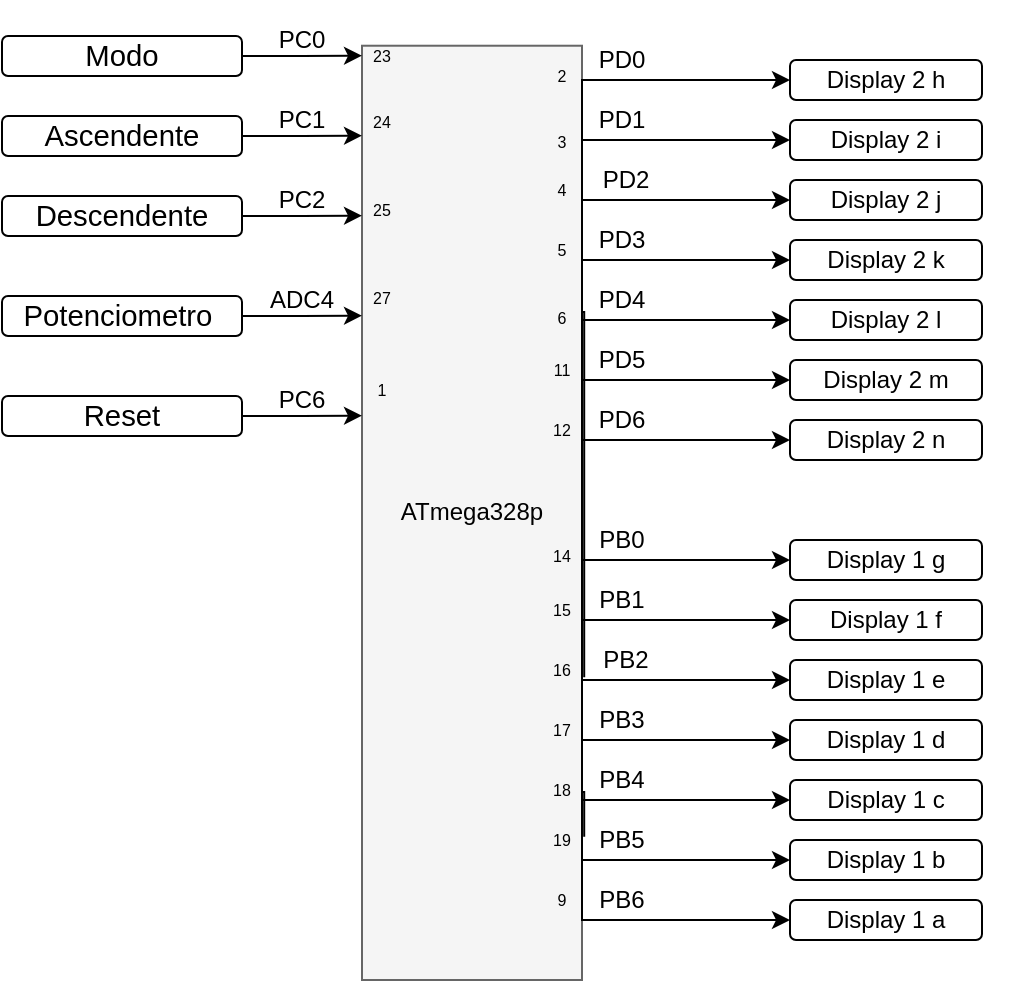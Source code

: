<mxfile version="13.7.9" type="device"><diagram id="vQimmmyMcxg6tCgX68EK" name="Page-1"><mxGraphModel dx="184" dy="325" grid="1" gridSize="10" guides="1" tooltips="1" connect="1" arrows="1" fold="1" page="1" pageScale="1" pageWidth="827" pageHeight="1169" math="0" shadow="0"><root><mxCell id="0"/><mxCell id="1" parent="0"/><mxCell id="MzivSgj11gGm9zk1WH_g-8" value="" style="group" parent="1" vertex="1" connectable="0"><mxGeometry x="200" y="70" width="330" height="490" as="geometry"/></mxCell><mxCell id="VYaEUTGyNfmyV1KoXk1x-9" value="Display 2 h" style="rounded=1;whiteSpace=wrap;html=1;" parent="MzivSgj11gGm9zk1WH_g-8" vertex="1"><mxGeometry x="214" y="30" width="96" height="20" as="geometry"/></mxCell><mxCell id="VYaEUTGyNfmyV1KoXk1x-12" value="" style="group" parent="MzivSgj11gGm9zk1WH_g-8" vertex="1" connectable="0"><mxGeometry width="110" height="490" as="geometry"/></mxCell><mxCell id="fP8LFzO5kELU3uV9s-1R-1" value="" style="rounded=0;whiteSpace=wrap;html=1;fillColor=#f5f5f5;strokeColor=#666666;fontColor=#333333;" parent="VYaEUTGyNfmyV1KoXk1x-12" vertex="1"><mxGeometry y="22.86" width="110" height="467.14" as="geometry"/></mxCell><mxCell id="VYaEUTGyNfmyV1KoXk1x-7" value="ATmega328p" style="text;html=1;strokeColor=none;fillColor=none;align=center;verticalAlign=middle;whiteSpace=wrap;rounded=0;" parent="VYaEUTGyNfmyV1KoXk1x-12" vertex="1"><mxGeometry x="9.167" y="239.997" width="91.667" height="32.857" as="geometry"/></mxCell><mxCell id="MzivSgj11gGm9zk1WH_g-50" value="2" style="text;html=1;strokeColor=none;fillColor=none;align=center;verticalAlign=middle;whiteSpace=wrap;rounded=0;fontSize=8;" parent="VYaEUTGyNfmyV1KoXk1x-12" vertex="1"><mxGeometry x="90" y="32.86" width="20" height="10" as="geometry"/></mxCell><mxCell id="MzivSgj11gGm9zk1WH_g-51" value="3" style="text;html=1;strokeColor=none;fillColor=none;align=center;verticalAlign=middle;whiteSpace=wrap;rounded=0;fontSize=8;" parent="VYaEUTGyNfmyV1KoXk1x-12" vertex="1"><mxGeometry x="90" y="65.71" width="20" height="10" as="geometry"/></mxCell><mxCell id="MzivSgj11gGm9zk1WH_g-52" value="4" style="text;html=1;strokeColor=none;fillColor=none;align=center;verticalAlign=middle;whiteSpace=wrap;rounded=0;fontSize=8;" parent="VYaEUTGyNfmyV1KoXk1x-12" vertex="1"><mxGeometry x="90" y="90" width="20" height="10" as="geometry"/></mxCell><mxCell id="MzivSgj11gGm9zk1WH_g-53" value="5" style="text;html=1;strokeColor=none;fillColor=none;align=center;verticalAlign=middle;whiteSpace=wrap;rounded=0;fontSize=8;" parent="VYaEUTGyNfmyV1KoXk1x-12" vertex="1"><mxGeometry x="90" y="120" width="20" height="10" as="geometry"/></mxCell><mxCell id="MzivSgj11gGm9zk1WH_g-54" value="6" style="text;html=1;strokeColor=none;fillColor=none;align=center;verticalAlign=middle;whiteSpace=wrap;rounded=0;fontSize=8;" parent="VYaEUTGyNfmyV1KoXk1x-12" vertex="1"><mxGeometry x="90" y="154.29" width="20" height="10" as="geometry"/></mxCell><mxCell id="MzivSgj11gGm9zk1WH_g-55" value="11" style="text;html=1;strokeColor=none;fillColor=none;align=center;verticalAlign=middle;whiteSpace=wrap;rounded=0;fontSize=8;" parent="VYaEUTGyNfmyV1KoXk1x-12" vertex="1"><mxGeometry x="90" y="180" width="20" height="10" as="geometry"/></mxCell><mxCell id="MzivSgj11gGm9zk1WH_g-56" value="12" style="text;html=1;strokeColor=none;fillColor=none;align=center;verticalAlign=middle;whiteSpace=wrap;rounded=0;fontSize=8;" parent="VYaEUTGyNfmyV1KoXk1x-12" vertex="1"><mxGeometry x="90" y="210" width="20" height="10" as="geometry"/></mxCell><mxCell id="rc4hgv8cFZanNrkgW24Y-1" value="23" style="text;html=1;strokeColor=none;fillColor=none;align=center;verticalAlign=middle;whiteSpace=wrap;rounded=0;fontSize=8;" parent="VYaEUTGyNfmyV1KoXk1x-12" vertex="1"><mxGeometry x="1.599e-14" y="22.86" width="20" height="10" as="geometry"/></mxCell><mxCell id="wOQ9PlxWtitxDTF_lJKR-5" value="14" style="text;html=1;strokeColor=none;fillColor=none;align=center;verticalAlign=middle;whiteSpace=wrap;rounded=0;fontSize=8;" parent="VYaEUTGyNfmyV1KoXk1x-12" vertex="1"><mxGeometry x="90" y="272.85" width="20" height="10" as="geometry"/></mxCell><mxCell id="2AmkkkajqUWzbzgVedgW-25" value="15" style="text;html=1;strokeColor=none;fillColor=none;align=center;verticalAlign=middle;whiteSpace=wrap;rounded=0;fontSize=8;" vertex="1" parent="VYaEUTGyNfmyV1KoXk1x-12"><mxGeometry x="90" y="300" width="20" height="10" as="geometry"/></mxCell><mxCell id="2AmkkkajqUWzbzgVedgW-26" value="16" style="text;html=1;strokeColor=none;fillColor=none;align=center;verticalAlign=middle;whiteSpace=wrap;rounded=0;fontSize=8;" vertex="1" parent="VYaEUTGyNfmyV1KoXk1x-12"><mxGeometry x="90" y="330" width="20" height="10" as="geometry"/></mxCell><mxCell id="2AmkkkajqUWzbzgVedgW-27" value="17" style="text;html=1;strokeColor=none;fillColor=none;align=center;verticalAlign=middle;whiteSpace=wrap;rounded=0;fontSize=8;" vertex="1" parent="VYaEUTGyNfmyV1KoXk1x-12"><mxGeometry x="90" y="360" width="20" height="10" as="geometry"/></mxCell><mxCell id="2AmkkkajqUWzbzgVedgW-28" value="18" style="text;html=1;strokeColor=none;fillColor=none;align=center;verticalAlign=middle;whiteSpace=wrap;rounded=0;fontSize=8;" vertex="1" parent="VYaEUTGyNfmyV1KoXk1x-12"><mxGeometry x="90" y="390" width="20" height="10" as="geometry"/></mxCell><mxCell id="2AmkkkajqUWzbzgVedgW-43" value="24" style="text;html=1;strokeColor=none;fillColor=none;align=center;verticalAlign=middle;whiteSpace=wrap;rounded=0;fontSize=8;" vertex="1" parent="VYaEUTGyNfmyV1KoXk1x-12"><mxGeometry x="2.842e-14" y="55.71" width="20" height="10" as="geometry"/></mxCell><mxCell id="2AmkkkajqUWzbzgVedgW-44" value="25" style="text;html=1;strokeColor=none;fillColor=none;align=center;verticalAlign=middle;whiteSpace=wrap;rounded=0;fontSize=8;" vertex="1" parent="VYaEUTGyNfmyV1KoXk1x-12"><mxGeometry x="2.842e-14" y="100" width="20" height="10" as="geometry"/></mxCell><mxCell id="2AmkkkajqUWzbzgVedgW-45" value="27&lt;span style=&quot;color: rgba(0 , 0 , 0 , 0) ; font-family: monospace ; font-size: 0px&quot;&gt;%3CmxGraphModel%3E%3Croot%3E%3CmxCell%20id%3D%220%22%2F%3E%3CmxCell%20id%3D%221%22%20parent%3D%220%22%2F%3E%3CmxCell%20id%3D%222%22%20value%3D%2223%22%20style%3D%22text%3Bhtml%3D1%3BstrokeColor%3Dnone%3BfillColor%3Dnone%3Balign%3Dcenter%3BverticalAlign%3Dmiddle%3BwhiteSpace%3Dwrap%3Brounded%3D0%3BfontSize%3D8%3B%22%20vertex%3D%221%22%20parent%3D%221%22%3E%3CmxGeometry%20x%3D%22200.0%22%20y%3D%2292.86%22%20width%3D%2220%22%20height%3D%2210%22%20as%3D%22geometry%22%2F%3E%3C%2FmxCell%3E%3C%2Froot%3E%3C%2FmxGraphModel%3E&lt;/span&gt;" style="text;html=1;strokeColor=none;fillColor=none;align=center;verticalAlign=middle;whiteSpace=wrap;rounded=0;fontSize=8;" vertex="1" parent="VYaEUTGyNfmyV1KoXk1x-12"><mxGeometry x="2.842e-14" y="144.29" width="20" height="10" as="geometry"/></mxCell><mxCell id="2AmkkkajqUWzbzgVedgW-46" value="1" style="text;html=1;strokeColor=none;fillColor=none;align=center;verticalAlign=middle;whiteSpace=wrap;rounded=0;fontSize=8;" vertex="1" parent="VYaEUTGyNfmyV1KoXk1x-12"><mxGeometry x="2.842e-14" y="190" width="20" height="10" as="geometry"/></mxCell><mxCell id="MzivSgj11gGm9zk1WH_g-1" style="edgeStyle=orthogonalEdgeStyle;rounded=0;orthogonalLoop=1;jettySize=auto;html=1;exitX=1;exitY=0.5;exitDx=0;exitDy=0;entryX=0;entryY=0.5;entryDx=0;entryDy=0;" parent="MzivSgj11gGm9zk1WH_g-8" source="fP8LFzO5kELU3uV9s-1R-1" target="VYaEUTGyNfmyV1KoXk1x-9" edge="1"><mxGeometry relative="1" as="geometry"><Array as="points"><mxPoint x="110" y="40"/></Array></mxGeometry></mxCell><mxCell id="MzivSgj11gGm9zk1WH_g-2" style="edgeStyle=orthogonalEdgeStyle;rounded=0;orthogonalLoop=1;jettySize=auto;html=1;exitX=1;exitY=0.5;exitDx=0;exitDy=0;" parent="MzivSgj11gGm9zk1WH_g-8" source="fP8LFzO5kELU3uV9s-1R-1" edge="1"><mxGeometry relative="1" as="geometry"><Array as="points"><mxPoint x="110" y="70"/></Array><mxPoint x="214" y="70.029" as="targetPoint"/></mxGeometry></mxCell><mxCell id="MzivSgj11gGm9zk1WH_g-3" style="edgeStyle=orthogonalEdgeStyle;rounded=0;orthogonalLoop=1;jettySize=auto;html=1;exitX=1;exitY=0.5;exitDx=0;exitDy=0;entryX=0;entryY=0.5;entryDx=0;entryDy=0;" parent="MzivSgj11gGm9zk1WH_g-8" source="fP8LFzO5kELU3uV9s-1R-1" edge="1"><mxGeometry relative="1" as="geometry"><Array as="points"><mxPoint x="110" y="100"/></Array><mxPoint x="214" y="100" as="targetPoint"/></mxGeometry></mxCell><mxCell id="MzivSgj11gGm9zk1WH_g-4" style="edgeStyle=orthogonalEdgeStyle;rounded=0;orthogonalLoop=1;jettySize=auto;html=1;exitX=1;exitY=0.5;exitDx=0;exitDy=0;entryX=0;entryY=0.5;entryDx=0;entryDy=0;" parent="MzivSgj11gGm9zk1WH_g-8" source="fP8LFzO5kELU3uV9s-1R-1" edge="1"><mxGeometry relative="1" as="geometry"><Array as="points"><mxPoint x="110" y="130"/></Array><mxPoint x="214" y="130" as="targetPoint"/></mxGeometry></mxCell><mxCell id="MzivSgj11gGm9zk1WH_g-5" style="edgeStyle=orthogonalEdgeStyle;rounded=0;orthogonalLoop=1;jettySize=auto;html=1;exitX=1.01;exitY=0.676;exitDx=0;exitDy=0;entryX=0;entryY=0.5;entryDx=0;entryDy=0;exitPerimeter=0;" parent="MzivSgj11gGm9zk1WH_g-8" source="fP8LFzO5kELU3uV9s-1R-1" edge="1"><mxGeometry relative="1" as="geometry"><Array as="points"><mxPoint x="110" y="156"/><mxPoint x="110" y="160"/></Array><mxPoint x="214" y="160" as="targetPoint"/></mxGeometry></mxCell><mxCell id="MzivSgj11gGm9zk1WH_g-6" style="edgeStyle=orthogonalEdgeStyle;rounded=0;orthogonalLoop=1;jettySize=auto;html=1;exitX=1;exitY=0.75;exitDx=0;exitDy=0;" parent="MzivSgj11gGm9zk1WH_g-8" source="fP8LFzO5kELU3uV9s-1R-1" edge="1"><mxGeometry relative="1" as="geometry"><Array as="points"><mxPoint x="110" y="190"/></Array><mxPoint x="214" y="190.029" as="targetPoint"/></mxGeometry></mxCell><mxCell id="MzivSgj11gGm9zk1WH_g-7" style="edgeStyle=orthogonalEdgeStyle;rounded=0;orthogonalLoop=1;jettySize=auto;html=1;exitX=1;exitY=0.5;exitDx=0;exitDy=0;entryX=0;entryY=0.5;entryDx=0;entryDy=0;" parent="MzivSgj11gGm9zk1WH_g-8" source="fP8LFzO5kELU3uV9s-1R-1" edge="1"><mxGeometry relative="1" as="geometry"><Array as="points"><mxPoint x="110" y="220"/></Array><mxPoint x="214" y="220" as="targetPoint"/></mxGeometry></mxCell><mxCell id="MzivSgj11gGm9zk1WH_g-9" value="PD2" style="text;html=1;strokeColor=none;fillColor=none;align=center;verticalAlign=middle;whiteSpace=wrap;rounded=0;" parent="MzivSgj11gGm9zk1WH_g-8" vertex="1"><mxGeometry x="112" y="80" width="40" height="20" as="geometry"/></mxCell><mxCell id="MzivSgj11gGm9zk1WH_g-10" value="PD3" style="text;html=1;strokeColor=none;fillColor=none;align=center;verticalAlign=middle;whiteSpace=wrap;rounded=0;" parent="MzivSgj11gGm9zk1WH_g-8" vertex="1"><mxGeometry x="110" y="110" width="40" height="20" as="geometry"/></mxCell><mxCell id="MzivSgj11gGm9zk1WH_g-11" value="PD4" style="text;html=1;strokeColor=none;fillColor=none;align=center;verticalAlign=middle;whiteSpace=wrap;rounded=0;" parent="MzivSgj11gGm9zk1WH_g-8" vertex="1"><mxGeometry x="110" y="140" width="40" height="20" as="geometry"/></mxCell><mxCell id="MzivSgj11gGm9zk1WH_g-12" value="PD5" style="text;html=1;strokeColor=none;fillColor=none;align=center;verticalAlign=middle;whiteSpace=wrap;rounded=0;" parent="MzivSgj11gGm9zk1WH_g-8" vertex="1"><mxGeometry x="110" y="170" width="40" height="20" as="geometry"/></mxCell><mxCell id="MzivSgj11gGm9zk1WH_g-13" value="PD6" style="text;html=1;strokeColor=none;fillColor=none;align=center;verticalAlign=middle;whiteSpace=wrap;rounded=0;" parent="MzivSgj11gGm9zk1WH_g-8" vertex="1"><mxGeometry x="110" y="200" width="40" height="20" as="geometry"/></mxCell><mxCell id="MzivSgj11gGm9zk1WH_g-14" value="PD1" style="text;html=1;strokeColor=none;fillColor=none;align=center;verticalAlign=middle;whiteSpace=wrap;rounded=0;" parent="MzivSgj11gGm9zk1WH_g-8" vertex="1"><mxGeometry x="110" y="50" width="40" height="20" as="geometry"/></mxCell><mxCell id="MzivSgj11gGm9zk1WH_g-15" value="PD0" style="text;html=1;strokeColor=none;fillColor=none;align=center;verticalAlign=middle;whiteSpace=wrap;rounded=0;" parent="MzivSgj11gGm9zk1WH_g-8" vertex="1"><mxGeometry x="110" y="20" width="40" height="20" as="geometry"/></mxCell><mxCell id="gs36I58azRc8uZuDx9Rx-5" value="Display 2 i" style="rounded=1;whiteSpace=wrap;html=1;" parent="MzivSgj11gGm9zk1WH_g-8" vertex="1"><mxGeometry x="214" y="60" width="96" height="20" as="geometry"/></mxCell><mxCell id="gs36I58azRc8uZuDx9Rx-6" value="Display 2 j" style="rounded=1;whiteSpace=wrap;html=1;" parent="MzivSgj11gGm9zk1WH_g-8" vertex="1"><mxGeometry x="214" y="90" width="96" height="20" as="geometry"/></mxCell><mxCell id="gs36I58azRc8uZuDx9Rx-7" value="Display 2 k" style="rounded=1;whiteSpace=wrap;html=1;" parent="MzivSgj11gGm9zk1WH_g-8" vertex="1"><mxGeometry x="214" y="120" width="96" height="20" as="geometry"/></mxCell><mxCell id="gs36I58azRc8uZuDx9Rx-8" value="Display 2 l" style="rounded=1;whiteSpace=wrap;html=1;" parent="MzivSgj11gGm9zk1WH_g-8" vertex="1"><mxGeometry x="214" y="150" width="96" height="20" as="geometry"/></mxCell><mxCell id="gs36I58azRc8uZuDx9Rx-9" value="Display 2 m" style="rounded=1;whiteSpace=wrap;html=1;" parent="MzivSgj11gGm9zk1WH_g-8" vertex="1"><mxGeometry x="214" y="180" width="96" height="20" as="geometry"/></mxCell><mxCell id="rc4hgv8cFZanNrkgW24Y-5" style="edgeStyle=orthogonalEdgeStyle;rounded=0;orthogonalLoop=1;jettySize=auto;html=1;exitX=1;exitY=0.5;exitDx=0;exitDy=0;entryX=0;entryY=0.5;entryDx=0;entryDy=0;" parent="1" source="rc4hgv8cFZanNrkgW24Y-3" target="rc4hgv8cFZanNrkgW24Y-1" edge="1"><mxGeometry relative="1" as="geometry"/></mxCell><mxCell id="rc4hgv8cFZanNrkgW24Y-3" value="&lt;span style=&quot;font-size: 11.0pt ; line-height: 107% ; font-family: &amp;#34;calibri&amp;#34; , sans-serif&quot;&gt;Modo&lt;/span&gt;" style="rounded=1;whiteSpace=wrap;html=1;" parent="1" vertex="1"><mxGeometry x="20" y="88" width="120" height="20" as="geometry"/></mxCell><mxCell id="rc4hgv8cFZanNrkgW24Y-6" value="PC0" style="text;html=1;strokeColor=none;fillColor=none;align=center;verticalAlign=middle;whiteSpace=wrap;rounded=0;" parent="1" vertex="1"><mxGeometry x="150" y="80" width="40" height="20" as="geometry"/></mxCell><mxCell id="gs36I58azRc8uZuDx9Rx-10" value="Display 2 n" style="rounded=1;whiteSpace=wrap;html=1;" parent="1" vertex="1"><mxGeometry x="414" y="280" width="96" height="20" as="geometry"/></mxCell><mxCell id="2AmkkkajqUWzbzgVedgW-1" value="Display 1 g" style="rounded=1;whiteSpace=wrap;html=1;" vertex="1" parent="1"><mxGeometry x="414" y="340" width="96" height="20" as="geometry"/></mxCell><mxCell id="2AmkkkajqUWzbzgVedgW-2" style="edgeStyle=orthogonalEdgeStyle;rounded=0;orthogonalLoop=1;jettySize=auto;html=1;exitX=1;exitY=0.5;exitDx=0;exitDy=0;entryX=0;entryY=0.5;entryDx=0;entryDy=0;" edge="1" parent="1" target="2AmkkkajqUWzbzgVedgW-1"><mxGeometry relative="1" as="geometry"><Array as="points"><mxPoint x="310" y="350"/></Array><mxPoint x="310" y="447.86" as="sourcePoint"/></mxGeometry></mxCell><mxCell id="2AmkkkajqUWzbzgVedgW-3" style="edgeStyle=orthogonalEdgeStyle;rounded=0;orthogonalLoop=1;jettySize=auto;html=1;exitX=1;exitY=0.5;exitDx=0;exitDy=0;" edge="1" parent="1"><mxGeometry relative="1" as="geometry"><Array as="points"><mxPoint x="310" y="380"/></Array><mxPoint x="414" y="380.029" as="targetPoint"/><mxPoint x="310" y="447.86" as="sourcePoint"/></mxGeometry></mxCell><mxCell id="2AmkkkajqUWzbzgVedgW-4" style="edgeStyle=orthogonalEdgeStyle;rounded=0;orthogonalLoop=1;jettySize=auto;html=1;exitX=1;exitY=0.5;exitDx=0;exitDy=0;entryX=0;entryY=0.5;entryDx=0;entryDy=0;" edge="1" parent="1"><mxGeometry relative="1" as="geometry"><Array as="points"><mxPoint x="310" y="410"/></Array><mxPoint x="414" y="410" as="targetPoint"/><mxPoint x="310" y="447.86" as="sourcePoint"/></mxGeometry></mxCell><mxCell id="2AmkkkajqUWzbzgVedgW-5" style="edgeStyle=orthogonalEdgeStyle;rounded=0;orthogonalLoop=1;jettySize=auto;html=1;exitX=1;exitY=0.5;exitDx=0;exitDy=0;entryX=0;entryY=0.5;entryDx=0;entryDy=0;" edge="1" parent="1"><mxGeometry relative="1" as="geometry"><Array as="points"><mxPoint x="310" y="440"/></Array><mxPoint x="414" y="440" as="targetPoint"/><mxPoint x="310" y="447.86" as="sourcePoint"/></mxGeometry></mxCell><mxCell id="2AmkkkajqUWzbzgVedgW-6" style="edgeStyle=orthogonalEdgeStyle;rounded=0;orthogonalLoop=1;jettySize=auto;html=1;exitX=1.01;exitY=0.676;exitDx=0;exitDy=0;entryX=0;entryY=0.5;entryDx=0;entryDy=0;exitPerimeter=0;" edge="1" parent="1"><mxGeometry relative="1" as="geometry"><Array as="points"><mxPoint x="310" y="466"/><mxPoint x="310" y="470"/></Array><mxPoint x="414" y="470" as="targetPoint"/><mxPoint x="311.1" y="488.34" as="sourcePoint"/></mxGeometry></mxCell><mxCell id="2AmkkkajqUWzbzgVedgW-7" style="edgeStyle=orthogonalEdgeStyle;rounded=0;orthogonalLoop=1;jettySize=auto;html=1;exitX=1;exitY=0.75;exitDx=0;exitDy=0;" edge="1" parent="1"><mxGeometry relative="1" as="geometry"><Array as="points"><mxPoint x="310" y="500"/></Array><mxPoint x="414" y="500.029" as="targetPoint"/><mxPoint x="310" y="505.36" as="sourcePoint"/></mxGeometry></mxCell><mxCell id="2AmkkkajqUWzbzgVedgW-8" style="edgeStyle=orthogonalEdgeStyle;rounded=0;orthogonalLoop=1;jettySize=auto;html=1;exitX=1;exitY=0.5;exitDx=0;exitDy=0;entryX=0;entryY=0.5;entryDx=0;entryDy=0;" edge="1" parent="1"><mxGeometry relative="1" as="geometry"><Array as="points"><mxPoint x="310" y="530"/></Array><mxPoint x="414" y="530" as="targetPoint"/><mxPoint x="310" y="447.86" as="sourcePoint"/></mxGeometry></mxCell><mxCell id="2AmkkkajqUWzbzgVedgW-9" value="PB2" style="text;html=1;strokeColor=none;fillColor=none;align=center;verticalAlign=middle;whiteSpace=wrap;rounded=0;" vertex="1" parent="1"><mxGeometry x="312" y="390" width="40" height="20" as="geometry"/></mxCell><mxCell id="2AmkkkajqUWzbzgVedgW-10" value="PB3" style="text;html=1;strokeColor=none;fillColor=none;align=center;verticalAlign=middle;whiteSpace=wrap;rounded=0;" vertex="1" parent="1"><mxGeometry x="310" y="420" width="40" height="20" as="geometry"/></mxCell><mxCell id="2AmkkkajqUWzbzgVedgW-11" value="PB4" style="text;html=1;strokeColor=none;fillColor=none;align=center;verticalAlign=middle;whiteSpace=wrap;rounded=0;" vertex="1" parent="1"><mxGeometry x="310" y="450" width="40" height="20" as="geometry"/></mxCell><mxCell id="2AmkkkajqUWzbzgVedgW-12" value="PB5" style="text;html=1;strokeColor=none;fillColor=none;align=center;verticalAlign=middle;whiteSpace=wrap;rounded=0;" vertex="1" parent="1"><mxGeometry x="310" y="480" width="40" height="20" as="geometry"/></mxCell><mxCell id="2AmkkkajqUWzbzgVedgW-13" value="PB6" style="text;html=1;strokeColor=none;fillColor=none;align=center;verticalAlign=middle;whiteSpace=wrap;rounded=0;" vertex="1" parent="1"><mxGeometry x="310" y="510" width="40" height="20" as="geometry"/></mxCell><mxCell id="2AmkkkajqUWzbzgVedgW-14" value="PB1" style="text;html=1;strokeColor=none;fillColor=none;align=center;verticalAlign=middle;whiteSpace=wrap;rounded=0;" vertex="1" parent="1"><mxGeometry x="310" y="360" width="40" height="20" as="geometry"/></mxCell><mxCell id="2AmkkkajqUWzbzgVedgW-15" value="PB0" style="text;html=1;strokeColor=none;fillColor=none;align=center;verticalAlign=middle;whiteSpace=wrap;rounded=0;" vertex="1" parent="1"><mxGeometry x="310" y="330" width="40" height="20" as="geometry"/></mxCell><mxCell id="2AmkkkajqUWzbzgVedgW-16" value="Display 1 f" style="rounded=1;whiteSpace=wrap;html=1;" vertex="1" parent="1"><mxGeometry x="414" y="370" width="96" height="20" as="geometry"/></mxCell><mxCell id="2AmkkkajqUWzbzgVedgW-17" value="Display 1 e" style="rounded=1;whiteSpace=wrap;html=1;" vertex="1" parent="1"><mxGeometry x="414" y="400" width="96" height="20" as="geometry"/></mxCell><mxCell id="2AmkkkajqUWzbzgVedgW-18" value="Display 1 d" style="rounded=1;whiteSpace=wrap;html=1;" vertex="1" parent="1"><mxGeometry x="414" y="430" width="96" height="20" as="geometry"/></mxCell><mxCell id="2AmkkkajqUWzbzgVedgW-19" value="Display 1 c" style="rounded=1;whiteSpace=wrap;html=1;" vertex="1" parent="1"><mxGeometry x="414" y="460" width="96" height="20" as="geometry"/></mxCell><mxCell id="2AmkkkajqUWzbzgVedgW-20" value="Display 1 b" style="rounded=1;whiteSpace=wrap;html=1;" vertex="1" parent="1"><mxGeometry x="414" y="490" width="96" height="20" as="geometry"/></mxCell><mxCell id="2AmkkkajqUWzbzgVedgW-21" value="Display 1 a" style="rounded=1;whiteSpace=wrap;html=1;" vertex="1" parent="1"><mxGeometry x="414" y="520" width="96" height="20" as="geometry"/></mxCell><mxCell id="2AmkkkajqUWzbzgVedgW-29" value="19" style="text;html=1;strokeColor=none;fillColor=none;align=center;verticalAlign=middle;whiteSpace=wrap;rounded=0;fontSize=8;" vertex="1" parent="1"><mxGeometry x="290" y="485" width="20" height="10" as="geometry"/></mxCell><mxCell id="2AmkkkajqUWzbzgVedgW-30" value="9" style="text;html=1;strokeColor=none;fillColor=none;align=center;verticalAlign=middle;whiteSpace=wrap;rounded=0;fontSize=8;" vertex="1" parent="1"><mxGeometry x="290" y="515" width="20" height="10" as="geometry"/></mxCell><mxCell id="2AmkkkajqUWzbzgVedgW-31" style="edgeStyle=orthogonalEdgeStyle;rounded=0;orthogonalLoop=1;jettySize=auto;html=1;exitX=1;exitY=0.5;exitDx=0;exitDy=0;entryX=0;entryY=0.5;entryDx=0;entryDy=0;" edge="1" parent="1" source="2AmkkkajqUWzbzgVedgW-32"><mxGeometry relative="1" as="geometry"><mxPoint x="200" y="137.86" as="targetPoint"/></mxGeometry></mxCell><mxCell id="2AmkkkajqUWzbzgVedgW-32" value="&lt;span style=&quot;font-size: 11.0pt ; line-height: 107% ; font-family: &amp;#34;calibri&amp;#34; , sans-serif&quot;&gt;Ascendente&lt;/span&gt;" style="rounded=1;whiteSpace=wrap;html=1;" vertex="1" parent="1"><mxGeometry x="20" y="128" width="120" height="20" as="geometry"/></mxCell><mxCell id="2AmkkkajqUWzbzgVedgW-33" value="PC1" style="text;html=1;strokeColor=none;fillColor=none;align=center;verticalAlign=middle;whiteSpace=wrap;rounded=0;" vertex="1" parent="1"><mxGeometry x="150" y="120" width="40" height="20" as="geometry"/></mxCell><mxCell id="2AmkkkajqUWzbzgVedgW-34" style="edgeStyle=orthogonalEdgeStyle;rounded=0;orthogonalLoop=1;jettySize=auto;html=1;exitX=1;exitY=0.5;exitDx=0;exitDy=0;entryX=0;entryY=0.5;entryDx=0;entryDy=0;" edge="1" parent="1" source="2AmkkkajqUWzbzgVedgW-35"><mxGeometry relative="1" as="geometry"><mxPoint x="200" y="177.86" as="targetPoint"/></mxGeometry></mxCell><mxCell id="2AmkkkajqUWzbzgVedgW-35" value="&lt;span style=&quot;font-size: 11.0pt ; line-height: 107% ; font-family: &amp;#34;calibri&amp;#34; , sans-serif&quot;&gt;Descendente&lt;/span&gt;" style="rounded=1;whiteSpace=wrap;html=1;" vertex="1" parent="1"><mxGeometry x="20" y="168" width="120" height="20" as="geometry"/></mxCell><mxCell id="2AmkkkajqUWzbzgVedgW-36" value="PC2" style="text;html=1;strokeColor=none;fillColor=none;align=center;verticalAlign=middle;whiteSpace=wrap;rounded=0;" vertex="1" parent="1"><mxGeometry x="150" y="160" width="40" height="20" as="geometry"/></mxCell><mxCell id="2AmkkkajqUWzbzgVedgW-37" style="edgeStyle=orthogonalEdgeStyle;rounded=0;orthogonalLoop=1;jettySize=auto;html=1;exitX=1;exitY=0.5;exitDx=0;exitDy=0;entryX=0;entryY=0.5;entryDx=0;entryDy=0;" edge="1" parent="1" source="2AmkkkajqUWzbzgVedgW-38"><mxGeometry relative="1" as="geometry"><mxPoint x="200" y="227.86" as="targetPoint"/></mxGeometry></mxCell><mxCell id="2AmkkkajqUWzbzgVedgW-38" value="&lt;font face=&quot;calibri, sans-serif&quot;&gt;&lt;span style=&quot;font-size: 14.667px&quot;&gt;Potenciometro&amp;nbsp;&lt;/span&gt;&lt;/font&gt;" style="rounded=1;whiteSpace=wrap;html=1;" vertex="1" parent="1"><mxGeometry x="20" y="218" width="120" height="20" as="geometry"/></mxCell><mxCell id="2AmkkkajqUWzbzgVedgW-39" value="ADC4" style="text;html=1;strokeColor=none;fillColor=none;align=center;verticalAlign=middle;whiteSpace=wrap;rounded=0;" vertex="1" parent="1"><mxGeometry x="150" y="210" width="40" height="20" as="geometry"/></mxCell><mxCell id="2AmkkkajqUWzbzgVedgW-40" style="edgeStyle=orthogonalEdgeStyle;rounded=0;orthogonalLoop=1;jettySize=auto;html=1;exitX=1;exitY=0.5;exitDx=0;exitDy=0;entryX=0;entryY=0.5;entryDx=0;entryDy=0;" edge="1" parent="1" source="2AmkkkajqUWzbzgVedgW-41"><mxGeometry relative="1" as="geometry"><mxPoint x="200" y="277.86" as="targetPoint"/></mxGeometry></mxCell><mxCell id="2AmkkkajqUWzbzgVedgW-41" value="&lt;span style=&quot;font-size: 11.0pt ; line-height: 107% ; font-family: &amp;#34;calibri&amp;#34; , sans-serif&quot;&gt;Reset&lt;/span&gt;" style="rounded=1;whiteSpace=wrap;html=1;" vertex="1" parent="1"><mxGeometry x="20" y="268" width="120" height="20" as="geometry"/></mxCell><mxCell id="2AmkkkajqUWzbzgVedgW-42" value="PC6" style="text;html=1;strokeColor=none;fillColor=none;align=center;verticalAlign=middle;whiteSpace=wrap;rounded=0;" vertex="1" parent="1"><mxGeometry x="150" y="260" width="40" height="20" as="geometry"/></mxCell></root></mxGraphModel></diagram></mxfile>